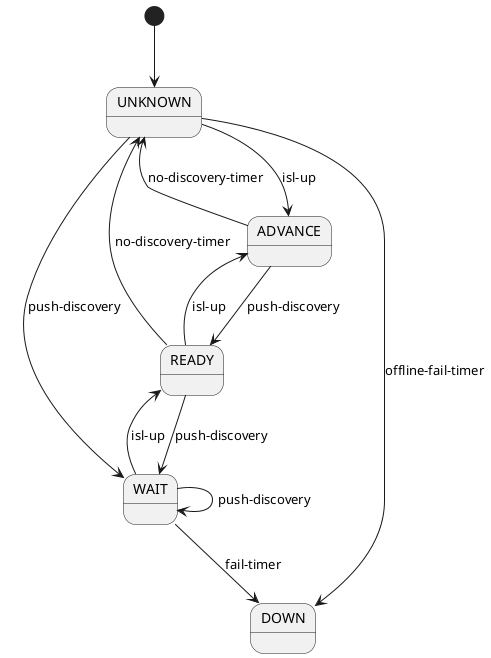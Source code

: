 @startuml
[*] --> UNKNOWN

UNKNOWN --> ADVANCE : isl-up
UNKNOWN --> WAIT : push-discovery
UNKNOWN --> DOWN : offline-fail-timer

ADVANCE --> READY : push-discovery
ADVANCE --> UNKNOWN : no-discovery-timer

WAIT --> READY : isl-up
WAIT --> DOWN : fail-timer
WAIT --> WAIT : push-discovery

READY --> WAIT : push-discovery
READY --> ADVANCE : isl-up
READY --> UNKNOWN : no-discovery-timer
@enduml
